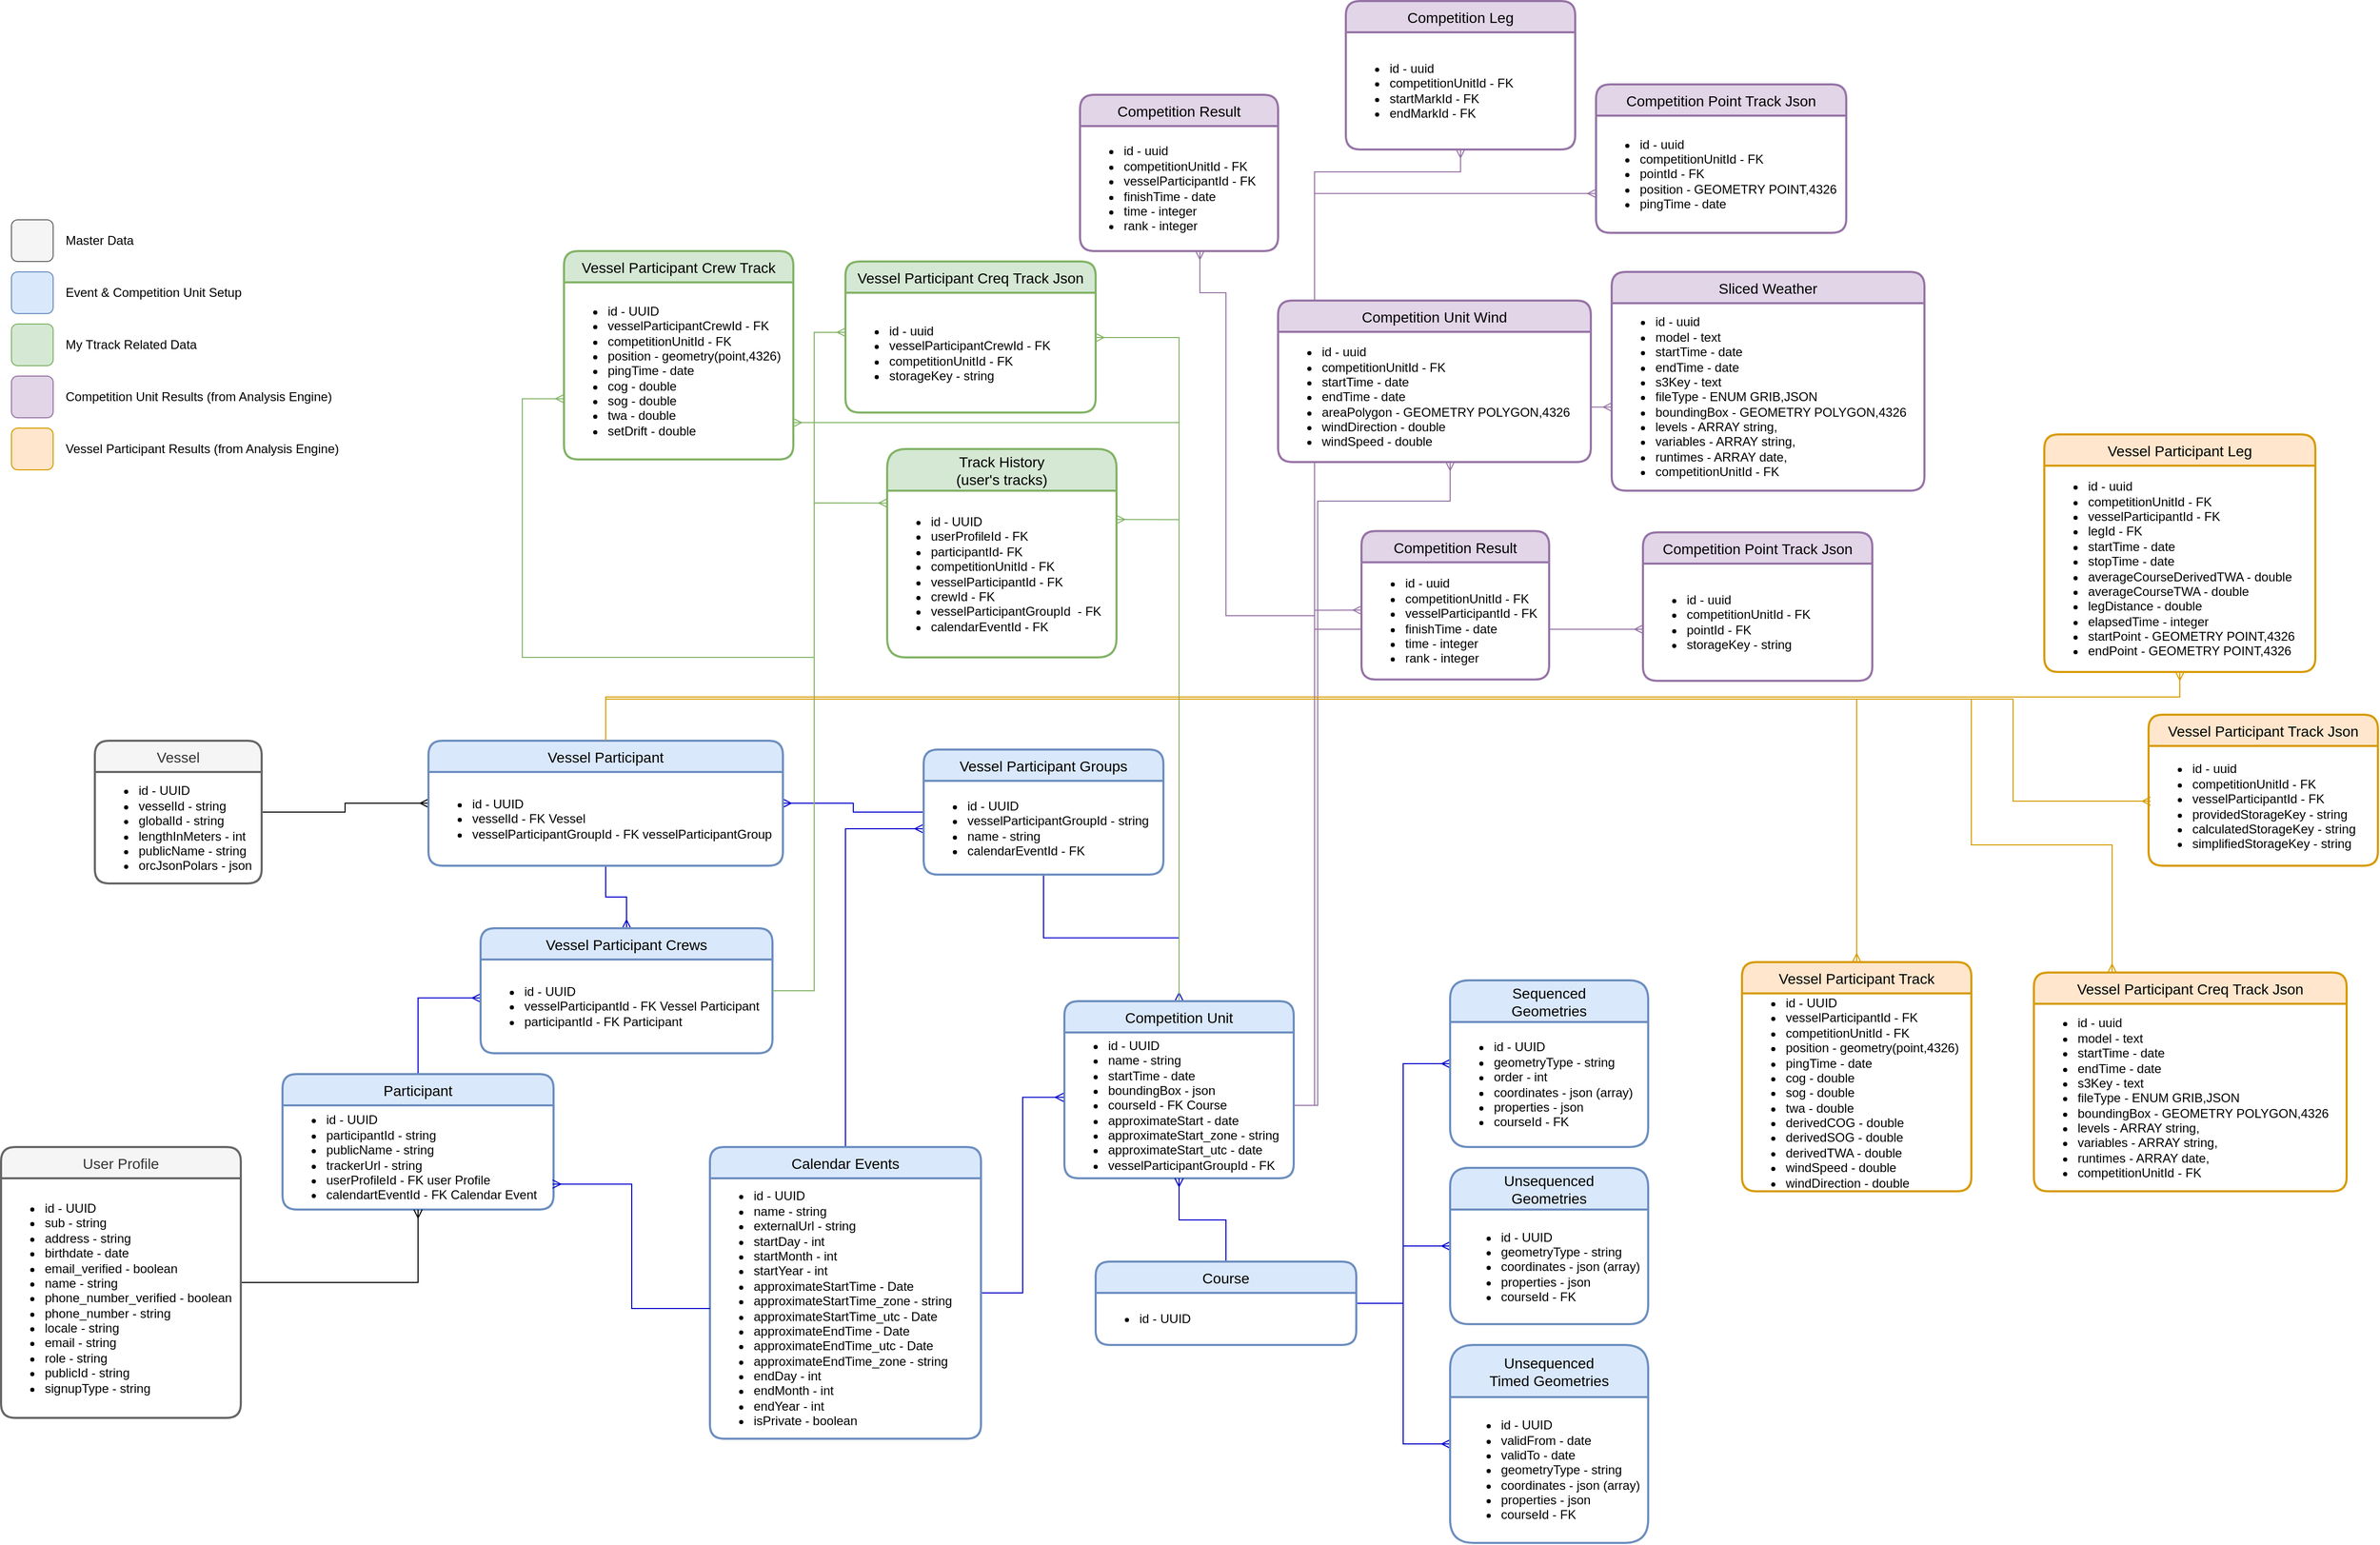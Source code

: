 <mxfile version="14.4.3" type="device"><diagram id="X6jp1fM0oVF_E7KZxGTL" name="Page-1"><mxGraphModel dx="4405" dy="3180" grid="1" gridSize="10" guides="1" tooltips="1" connect="1" arrows="1" fold="1" page="1" pageScale="1" pageWidth="850" pageHeight="1100" math="0" shadow="0"><root><mxCell id="0"/><mxCell id="1" parent="0"/><mxCell id="-A-l770EwprtYFbqlZ72-42" style="edgeStyle=orthogonalEdgeStyle;rounded=0;orthogonalLoop=1;jettySize=auto;html=1;entryX=0;entryY=0.5;entryDx=0;entryDy=0;endArrow=ERmany;endFill=0;" parent="1" source="-A-l770EwprtYFbqlZ72-37" target="-A-l770EwprtYFbqlZ72-39" edge="1"><mxGeometry relative="1" as="geometry"/></mxCell><mxCell id="-A-l770EwprtYFbqlZ72-37" value="Vessel" style="swimlane;childLayout=stackLayout;horizontal=1;startSize=30;horizontalStack=0;rounded=1;fontSize=14;fontStyle=0;strokeWidth=2;resizeParent=0;resizeLast=1;shadow=0;dashed=0;align=center;expand=1;treeFolding=0;fillColor=#f5f5f5;strokeColor=#666666;swimlaneFillColor=#ffffff;fontColor=#333333;" parent="1" vertex="1"><mxGeometry x="-240" y="100" width="160" height="137" as="geometry"><mxRectangle y="160" width="60" height="30" as="alternateBounds"/></mxGeometry></mxCell><mxCell id="Z510Jz6XSSojp-kA7p9y-12" value="&lt;ul&gt;&lt;li&gt;id - UUID&lt;/li&gt;&lt;li&gt;vesselId - string&lt;/li&gt;&lt;li&gt;globalId - string&lt;/li&gt;&lt;li&gt;lengthInMeters - int&lt;/li&gt;&lt;li&gt;publicName - string&lt;/li&gt;&lt;li&gt;orcJsonPolars - json&lt;/li&gt;&lt;/ul&gt;" style="text;html=1;align=left;verticalAlign=middle;resizable=0;points=[];autosize=1;" parent="-A-l770EwprtYFbqlZ72-37" vertex="1"><mxGeometry y="30" width="160" height="107" as="geometry"/></mxCell><mxCell id="-A-l770EwprtYFbqlZ72-44" style="edgeStyle=orthogonalEdgeStyle;rounded=0;orthogonalLoop=1;jettySize=auto;html=1;entryX=1;entryY=0.5;entryDx=0;entryDy=0;endArrow=ERmany;endFill=0;strokeColor=#0000CC;" parent="1" source="-A-l770EwprtYFbqlZ72-43" target="-A-l770EwprtYFbqlZ72-39" edge="1"><mxGeometry relative="1" as="geometry"/></mxCell><mxCell id="Z510Jz6XSSojp-kA7p9y-5" style="edgeStyle=orthogonalEdgeStyle;rounded=0;orthogonalLoop=1;jettySize=auto;html=1;entryX=0.5;entryY=1;entryDx=0;entryDy=0;startArrow=ERmany;startFill=0;endArrow=none;endFill=0;strokeColor=#0000CC;" parent="1" source="-A-l770EwprtYFbqlZ72-45" target="-A-l770EwprtYFbqlZ72-43" edge="1"><mxGeometry relative="1" as="geometry"/></mxCell><mxCell id="J4nzap712GHZW2IMpr6a-11" style="edgeStyle=orthogonalEdgeStyle;rounded=0;orthogonalLoop=1;jettySize=auto;html=1;entryX=1;entryY=0.173;entryDx=0;entryDy=0;entryPerimeter=0;endArrow=ERmany;endFill=0;strokeColor=#82b366;fillColor=#d5e8d4;" edge="1" parent="1" source="-A-l770EwprtYFbqlZ72-45" target="J4nzap712GHZW2IMpr6a-9"><mxGeometry relative="1" as="geometry"><Array as="points"><mxPoint x="800" y="-112"/></Array></mxGeometry></mxCell><mxCell id="J4nzap712GHZW2IMpr6a-46" style="edgeStyle=orthogonalEdgeStyle;rounded=0;orthogonalLoop=1;jettySize=auto;html=1;entryX=1;entryY=0.374;entryDx=0;entryDy=0;entryPerimeter=0;endArrow=ERmany;endFill=0;strokeColor=#82b366;fillColor=#d5e8d4;" edge="1" parent="1" source="-A-l770EwprtYFbqlZ72-45" target="J4nzap712GHZW2IMpr6a-24"><mxGeometry relative="1" as="geometry"/></mxCell><mxCell id="J4nzap712GHZW2IMpr6a-47" style="edgeStyle=orthogonalEdgeStyle;rounded=0;orthogonalLoop=1;jettySize=auto;html=1;entryX=1;entryY=0.792;entryDx=0;entryDy=0;entryPerimeter=0;endArrow=ERmany;endFill=0;strokeColor=#82b366;fillColor=#d5e8d4;" edge="1" parent="1" source="-A-l770EwprtYFbqlZ72-45" target="J4nzap712GHZW2IMpr6a-13"><mxGeometry relative="1" as="geometry"><Array as="points"><mxPoint x="800" y="-205"/></Array></mxGeometry></mxCell><mxCell id="J4nzap712GHZW2IMpr6a-48" style="edgeStyle=orthogonalEdgeStyle;rounded=0;orthogonalLoop=1;jettySize=auto;html=1;endArrow=ERmany;endFill=0;strokeColor=#9673a6;fillColor=#e1d5e7;" edge="1" parent="1" source="-A-l770EwprtYFbqlZ72-45" target="J4nzap712GHZW2IMpr6a-32"><mxGeometry relative="1" as="geometry"><mxPoint x="1060" y="-160" as="targetPoint"/><Array as="points"><mxPoint x="933" y="450"/><mxPoint x="933" y="-130"/><mxPoint x="1060" y="-130"/></Array></mxGeometry></mxCell><mxCell id="J4nzap712GHZW2IMpr6a-50" style="edgeStyle=orthogonalEdgeStyle;rounded=0;orthogonalLoop=1;jettySize=auto;html=1;endArrow=ERmany;endFill=0;strokeColor=#9673a6;fillColor=#e1d5e7;" edge="1" parent="1" source="-A-l770EwprtYFbqlZ72-45" target="J4nzap712GHZW2IMpr6a-30"><mxGeometry relative="1" as="geometry"><mxPoint x="849" y="-397" as="targetPoint"/><Array as="points"><mxPoint x="930" y="450"/><mxPoint x="930" y="-20"/><mxPoint x="845" y="-20"/><mxPoint x="845" y="-330"/><mxPoint x="820" y="-330"/></Array></mxGeometry></mxCell><mxCell id="J4nzap712GHZW2IMpr6a-52" style="edgeStyle=orthogonalEdgeStyle;rounded=0;orthogonalLoop=1;jettySize=auto;html=1;entryX=0;entryY=0.664;entryDx=0;entryDy=0;entryPerimeter=0;endArrow=ERmany;endFill=0;strokeColor=#9673a6;fillColor=#e1d5e7;" edge="1" parent="1" source="-A-l770EwprtYFbqlZ72-45" target="J4nzap712GHZW2IMpr6a-39"><mxGeometry relative="1" as="geometry"><Array as="points"><mxPoint x="930" y="450"/><mxPoint x="930" y="-425"/></Array></mxGeometry></mxCell><mxCell id="J4nzap712GHZW2IMpr6a-53" style="edgeStyle=orthogonalEdgeStyle;rounded=0;orthogonalLoop=1;jettySize=auto;html=1;entryX=0;entryY=0.554;entryDx=0;entryDy=0;entryPerimeter=0;endArrow=ERmany;endFill=0;strokeColor=#9673a6;fillColor=#e1d5e7;" edge="1" parent="1" source="-A-l770EwprtYFbqlZ72-45" target="J4nzap712GHZW2IMpr6a-26"><mxGeometry relative="1" as="geometry"><Array as="points"><mxPoint x="930" y="450"/><mxPoint x="930" y="-220"/></Array></mxGeometry></mxCell><mxCell id="-A-l770EwprtYFbqlZ72-45" value="Competition Unit" style="swimlane;childLayout=stackLayout;horizontal=1;startSize=30;horizontalStack=0;rounded=1;fontSize=14;fontStyle=0;strokeWidth=2;resizeParent=0;resizeLast=1;shadow=0;dashed=0;align=center;expand=1;treeFolding=0;fillColor=#dae8fc;strokeColor=#6c8ebf;swimlaneFillColor=#ffffff;" parent="1" vertex="1"><mxGeometry x="690" y="350" width="220" height="170" as="geometry"/></mxCell><mxCell id="Z510Jz6XSSojp-kA7p9y-16" value="&lt;ul&gt;&lt;li&gt;id - UUID&lt;/li&gt;&lt;li&gt;name - string&lt;/li&gt;&lt;li&gt;startTime - date&lt;/li&gt;&lt;li&gt;boundingBox - json&lt;/li&gt;&lt;li&gt;courseId - FK Course&lt;/li&gt;&lt;li&gt;approximateStart - date&lt;/li&gt;&lt;li&gt;approximateStart_zone - string&lt;/li&gt;&lt;li&gt;approximateStart_utc - date&lt;/li&gt;&lt;li&gt;vesselParticipantGroupId - FK&amp;nbsp;&lt;/li&gt;&lt;/ul&gt;" style="text;html=1;align=left;verticalAlign=middle;resizable=0;points=[];autosize=1;" parent="-A-l770EwprtYFbqlZ72-45" vertex="1"><mxGeometry y="30" width="220" height="140" as="geometry"/></mxCell><mxCell id="2r0lYlRi_FqWWOQdFwBf-3" style="edgeStyle=orthogonalEdgeStyle;rounded=0;orthogonalLoop=1;jettySize=auto;html=1;entryX=-0.003;entryY=0.445;entryDx=0;entryDy=0;entryPerimeter=0;endArrow=ERmany;endFill=0;strokeColor=#0000CC;" parent="1" source="-A-l770EwprtYFbqlZ72-47" target="Z510Jz6XSSojp-kA7p9y-16" edge="1"><mxGeometry relative="1" as="geometry"/></mxCell><mxCell id="J4nzap712GHZW2IMpr6a-1" style="edgeStyle=orthogonalEdgeStyle;rounded=0;orthogonalLoop=1;jettySize=auto;html=1;entryX=-0.002;entryY=0.511;entryDx=0;entryDy=0;entryPerimeter=0;endArrow=ERmany;endFill=0;strokeColor=#0000CC;" edge="1" parent="1" source="-A-l770EwprtYFbqlZ72-47" target="Z510Jz6XSSojp-kA7p9y-18"><mxGeometry relative="1" as="geometry"/></mxCell><mxCell id="-A-l770EwprtYFbqlZ72-47" value="Calendar Events" style="swimlane;childLayout=stackLayout;horizontal=1;startSize=30;horizontalStack=0;rounded=1;fontSize=14;fontStyle=0;strokeWidth=2;resizeParent=0;resizeLast=1;shadow=0;dashed=0;align=center;expand=1;treeFolding=0;fillColor=#dae8fc;strokeColor=#6c8ebf;swimlaneFillColor=#ffffff;" parent="1" vertex="1"><mxGeometry x="350" y="490" width="260" height="280" as="geometry"><mxRectangle x="200" y="360" width="130" height="30" as="alternateBounds"/></mxGeometry></mxCell><mxCell id="Z510Jz6XSSojp-kA7p9y-14" value="&lt;ul&gt;&lt;li&gt;id - UUID&lt;/li&gt;&lt;li&gt;name - string&lt;/li&gt;&lt;li&gt;externalUrl - string&lt;/li&gt;&lt;li&gt;startDay - int&lt;/li&gt;&lt;li&gt;startMonth - int&lt;/li&gt;&lt;li&gt;startYear - int&lt;/li&gt;&lt;li&gt;approximateStartTime - Date&lt;/li&gt;&lt;li&gt;approximateStartTime_zone - string&lt;/li&gt;&lt;li&gt;approximateStartTime_utc - Date&lt;/li&gt;&lt;li&gt;approximateEndTime - Date&lt;/li&gt;&lt;li&gt;approximateEndTime_utc - Date&lt;/li&gt;&lt;li&gt;approximateEndTime_zone - string&lt;/li&gt;&lt;li&gt;endDay - int&lt;/li&gt;&lt;li&gt;endMonth - int&lt;/li&gt;&lt;li&gt;endYear - int&lt;br&gt;&lt;/li&gt;&lt;li&gt;isPrivate - boolean&lt;/li&gt;&lt;/ul&gt;" style="text;html=1;align=left;verticalAlign=middle;resizable=0;points=[];autosize=1;" parent="-A-l770EwprtYFbqlZ72-47" vertex="1"><mxGeometry y="30" width="260" height="250" as="geometry"/></mxCell><mxCell id="-A-l770EwprtYFbqlZ72-60" style="edgeStyle=orthogonalEdgeStyle;rounded=0;orthogonalLoop=1;jettySize=auto;html=1;entryX=0.5;entryY=1;entryDx=0;entryDy=0;endArrow=ERmany;endFill=0;strokeColor=#0000CC;" parent="1" source="-A-l770EwprtYFbqlZ72-53" target="-A-l770EwprtYFbqlZ72-45" edge="1"><mxGeometry relative="1" as="geometry"/></mxCell><mxCell id="-A-l770EwprtYFbqlZ72-67" style="edgeStyle=orthogonalEdgeStyle;rounded=0;orthogonalLoop=1;jettySize=auto;html=1;entryX=0;entryY=0.5;entryDx=0;entryDy=0;endArrow=ERmany;endFill=0;strokeColor=#0000CC;" parent="1" source="-A-l770EwprtYFbqlZ72-53" target="-A-l770EwprtYFbqlZ72-61" edge="1"><mxGeometry relative="1" as="geometry"/></mxCell><mxCell id="Z510Jz6XSSojp-kA7p9y-8" style="edgeStyle=orthogonalEdgeStyle;rounded=0;orthogonalLoop=1;jettySize=auto;html=1;entryX=0;entryY=0.5;entryDx=0;entryDy=0;startArrow=none;startFill=0;endArrow=ERmany;endFill=0;strokeColor=#0000CC;" parent="1" source="-A-l770EwprtYFbqlZ72-53" target="Z510Jz6XSSojp-kA7p9y-6" edge="1"><mxGeometry relative="1" as="geometry"/></mxCell><mxCell id="Z510Jz6XSSojp-kA7p9y-9" style="edgeStyle=orthogonalEdgeStyle;rounded=0;orthogonalLoop=1;jettySize=auto;html=1;entryX=0;entryY=0.5;entryDx=0;entryDy=0;startArrow=none;startFill=0;endArrow=ERmany;endFill=0;strokeColor=#0000CC;" parent="1" source="-A-l770EwprtYFbqlZ72-53" target="Z510Jz6XSSojp-kA7p9y-7" edge="1"><mxGeometry relative="1" as="geometry"/></mxCell><mxCell id="-A-l770EwprtYFbqlZ72-53" value="Course" style="swimlane;childLayout=stackLayout;horizontal=1;startSize=30;horizontalStack=0;rounded=1;fontSize=14;fontStyle=0;strokeWidth=2;resizeParent=0;resizeLast=1;shadow=0;dashed=0;align=center;expand=1;treeFolding=0;fillColor=#dae8fc;strokeColor=#6c8ebf;swimlaneFillColor=#ffffff;" parent="1" vertex="1"><mxGeometry x="720" y="600" width="250" height="80" as="geometry"/></mxCell><mxCell id="Z510Jz6XSSojp-kA7p9y-20" value="&lt;ul&gt;&lt;li&gt;id - UUID&lt;/li&gt;&lt;/ul&gt;" style="text;html=1;align=left;verticalAlign=middle;resizable=0;points=[];autosize=1;" parent="-A-l770EwprtYFbqlZ72-53" vertex="1"><mxGeometry y="30" width="250" height="50" as="geometry"/></mxCell><mxCell id="-A-l770EwprtYFbqlZ72-61" value="Sequenced&#10;Geometries" style="swimlane;childLayout=stackLayout;horizontal=1;startSize=40;horizontalStack=0;rounded=1;fontSize=14;fontStyle=0;strokeWidth=2;resizeParent=0;resizeLast=1;shadow=0;dashed=0;align=center;expand=1;treeFolding=0;fillColor=#dae8fc;strokeColor=#6c8ebf;swimlaneFillColor=#ffffff;" parent="1" vertex="1"><mxGeometry x="1060" y="330" width="190" height="160" as="geometry"/></mxCell><mxCell id="Z510Jz6XSSojp-kA7p9y-21" value="&lt;ul&gt;&lt;li&gt;id - UUID&lt;/li&gt;&lt;li&gt;geometryType - string&lt;/li&gt;&lt;li&gt;order - int&lt;/li&gt;&lt;li&gt;coordinates - json (array)&lt;/li&gt;&lt;li&gt;properties - json&lt;/li&gt;&lt;li&gt;courseId - FK&lt;/li&gt;&lt;/ul&gt;" style="text;html=1;align=left;verticalAlign=middle;resizable=0;points=[];autosize=1;" parent="-A-l770EwprtYFbqlZ72-61" vertex="1"><mxGeometry y="40" width="190" height="120" as="geometry"/></mxCell><mxCell id="2r0lYlRi_FqWWOQdFwBf-4" style="edgeStyle=orthogonalEdgeStyle;rounded=0;orthogonalLoop=1;jettySize=auto;html=1;entryX=0;entryY=0.41;entryDx=0;entryDy=0;entryPerimeter=0;endArrow=ERmany;endFill=0;strokeColor=#0000CC;" parent="1" source="Z510Jz6XSSojp-kA7p9y-1" target="1noAY8KNmfAh7iz6YYpi-3" edge="1"><mxGeometry relative="1" as="geometry"/></mxCell><mxCell id="Z510Jz6XSSojp-kA7p9y-1" value="Participant" style="swimlane;childLayout=stackLayout;horizontal=1;startSize=30;horizontalStack=0;rounded=1;fontSize=14;fontStyle=0;strokeWidth=2;resizeParent=0;resizeLast=1;shadow=0;dashed=0;align=center;expand=1;treeFolding=0;fillColor=#dae8fc;strokeColor=#6c8ebf;swimlaneFillColor=#ffffff;" parent="1" vertex="1"><mxGeometry x="-60" y="420" width="260" height="130" as="geometry"><mxRectangle x="40" y="360" width="60" height="30" as="alternateBounds"/></mxGeometry></mxCell><mxCell id="Z510Jz6XSSojp-kA7p9y-19" value="&lt;ul&gt;&lt;li&gt;id - UUID&lt;/li&gt;&lt;li&gt;participantId - string&lt;/li&gt;&lt;li&gt;publicName - string&lt;/li&gt;&lt;li&gt;trackerUrl - string&lt;/li&gt;&lt;li&gt;userProfileId - FK user Profile&lt;/li&gt;&lt;li&gt;calendartEventId - FK Calendar Event&lt;/li&gt;&lt;/ul&gt;" style="text;html=1;align=left;verticalAlign=middle;resizable=0;points=[];autosize=1;" parent="Z510Jz6XSSojp-kA7p9y-1" vertex="1"><mxGeometry y="30" width="260" height="100" as="geometry"/></mxCell><mxCell id="Z510Jz6XSSojp-kA7p9y-4" style="edgeStyle=orthogonalEdgeStyle;rounded=0;orthogonalLoop=1;jettySize=auto;html=1;entryX=0.5;entryY=1;entryDx=0;entryDy=0;endArrow=ERmany;endFill=0;" parent="1" source="Z510Jz6XSSojp-kA7p9y-2" target="Z510Jz6XSSojp-kA7p9y-1" edge="1"><mxGeometry relative="1" as="geometry"/></mxCell><mxCell id="Z510Jz6XSSojp-kA7p9y-2" value="User Profile" style="swimlane;childLayout=stackLayout;horizontal=1;startSize=30;horizontalStack=0;rounded=1;fontSize=14;fontStyle=0;strokeWidth=2;resizeParent=0;resizeLast=1;shadow=0;dashed=0;align=center;expand=1;treeFolding=0;fillColor=#f5f5f5;strokeColor=#666666;swimlaneFillColor=#ffffff;fontColor=#333333;" parent="1" vertex="1"><mxGeometry x="-330" y="490" width="230" height="260" as="geometry"><mxRectangle y="160" width="60" height="30" as="alternateBounds"/></mxGeometry></mxCell><mxCell id="Z510Jz6XSSojp-kA7p9y-24" value="&lt;ul&gt;&lt;li&gt;id - UUID&lt;/li&gt;&lt;li&gt;sub - string&lt;/li&gt;&lt;li&gt;address - string&lt;/li&gt;&lt;li&gt;birthdate - date&lt;/li&gt;&lt;li&gt;email_verified - boolean&lt;/li&gt;&lt;li&gt;name - string&lt;/li&gt;&lt;li&gt;phone_number_verified - boolean&lt;/li&gt;&lt;li&gt;phone_number - string&lt;/li&gt;&lt;li&gt;locale - string&lt;/li&gt;&lt;li&gt;email - string&lt;/li&gt;&lt;li&gt;role - string&lt;/li&gt;&lt;li&gt;publicId - string&lt;/li&gt;&lt;li&gt;signupType - string&lt;/li&gt;&lt;/ul&gt;" style="text;html=1;align=left;verticalAlign=middle;resizable=0;points=[];autosize=1;" parent="Z510Jz6XSSojp-kA7p9y-2" vertex="1"><mxGeometry y="30" width="230" height="230" as="geometry"/></mxCell><mxCell id="Z510Jz6XSSojp-kA7p9y-6" value="Unsequenced&#10;Geometries" style="swimlane;childLayout=stackLayout;horizontal=1;startSize=40;horizontalStack=0;rounded=1;fontSize=14;fontStyle=0;strokeWidth=2;resizeParent=0;resizeLast=1;shadow=0;dashed=0;align=center;expand=1;treeFolding=0;fillColor=#dae8fc;strokeColor=#6c8ebf;swimlaneFillColor=#ffffff;" parent="1" vertex="1"><mxGeometry x="1060" y="510" width="190" height="150" as="geometry"/></mxCell><mxCell id="Z510Jz6XSSojp-kA7p9y-22" value="&lt;ul style=&quot;text-align: left&quot;&gt;&lt;li&gt;id - UUID&lt;/li&gt;&lt;li&gt;geometryType - string&lt;/li&gt;&lt;li&gt;coordinates - json (array)&lt;/li&gt;&lt;li&gt;properties - json&lt;/li&gt;&lt;li&gt;courseId - FK&lt;/li&gt;&lt;/ul&gt;" style="text;html=1;align=center;verticalAlign=middle;resizable=0;points=[];autosize=1;" parent="Z510Jz6XSSojp-kA7p9y-6" vertex="1"><mxGeometry y="40" width="190" height="110" as="geometry"/></mxCell><mxCell id="Z510Jz6XSSojp-kA7p9y-7" value="Unsequenced &#10;Timed Geometries" style="swimlane;childLayout=stackLayout;horizontal=1;startSize=50;horizontalStack=0;rounded=1;fontSize=14;fontStyle=0;strokeWidth=2;resizeParent=0;resizeLast=1;shadow=0;dashed=0;align=center;expand=1;treeFolding=0;fillColor=#dae8fc;strokeColor=#6c8ebf;swimlaneFillColor=#ffffff;" parent="1" vertex="1"><mxGeometry x="1060" y="680" width="190" height="190" as="geometry"/></mxCell><mxCell id="Z510Jz6XSSojp-kA7p9y-23" value="&lt;ul style=&quot;text-align: left&quot;&gt;&lt;li&gt;id - UUID&lt;/li&gt;&lt;li&gt;validFrom - date&lt;br&gt;&lt;/li&gt;&lt;li&gt;validTo - date&lt;br&gt;&lt;/li&gt;&lt;li&gt;geometryType - string&lt;/li&gt;&lt;li&gt;coordinates - json (array)&lt;/li&gt;&lt;li&gt;properties - json&lt;/li&gt;&lt;li&gt;courseId - FK&lt;/li&gt;&lt;/ul&gt;" style="text;html=1;align=center;verticalAlign=middle;resizable=0;points=[];autosize=1;" parent="Z510Jz6XSSojp-kA7p9y-7" vertex="1"><mxGeometry y="50" width="190" height="140" as="geometry"/></mxCell><mxCell id="1noAY8KNmfAh7iz6YYpi-5" style="edgeStyle=orthogonalEdgeStyle;rounded=0;orthogonalLoop=1;jettySize=auto;html=1;startArrow=ERmany;startFill=0;endArrow=none;endFill=0;strokeColor=#0000CC;" parent="1" source="1noAY8KNmfAh7iz6YYpi-2" target="Z510Jz6XSSojp-kA7p9y-13" edge="1"><mxGeometry relative="1" as="geometry"/></mxCell><mxCell id="J4nzap712GHZW2IMpr6a-10" style="edgeStyle=orthogonalEdgeStyle;rounded=0;orthogonalLoop=1;jettySize=auto;html=1;entryX=0;entryY=0.074;entryDx=0;entryDy=0;entryPerimeter=0;endArrow=ERmany;endFill=0;strokeColor=#82b366;fillColor=#d5e8d4;" edge="1" parent="1" source="1noAY8KNmfAh7iz6YYpi-2" target="J4nzap712GHZW2IMpr6a-9"><mxGeometry relative="1" as="geometry"><Array as="points"><mxPoint x="450" y="340"/><mxPoint x="450" y="-128"/></Array></mxGeometry></mxCell><mxCell id="J4nzap712GHZW2IMpr6a-43" style="edgeStyle=orthogonalEdgeStyle;rounded=0;orthogonalLoop=1;jettySize=auto;html=1;entryX=0;entryY=0.33;entryDx=0;entryDy=0;entryPerimeter=0;endArrow=ERmany;endFill=0;strokeColor=#82b366;fillColor=#d5e8d4;" edge="1" parent="1" source="1noAY8KNmfAh7iz6YYpi-2" target="J4nzap712GHZW2IMpr6a-24"><mxGeometry relative="1" as="geometry"><Array as="points"><mxPoint x="450" y="340"/><mxPoint x="450" y="-292"/></Array></mxGeometry></mxCell><mxCell id="1noAY8KNmfAh7iz6YYpi-2" value="Vessel Participant Crews" style="swimlane;childLayout=stackLayout;horizontal=1;startSize=30;horizontalStack=0;rounded=1;fontSize=14;fontStyle=0;strokeWidth=2;resizeParent=0;resizeLast=1;shadow=0;dashed=0;align=center;expand=1;treeFolding=0;fillColor=#dae8fc;strokeColor=#6c8ebf;" parent="1" vertex="1"><mxGeometry x="130" y="280" width="280" height="120" as="geometry"><mxRectangle x="240" y="160" width="130" height="30" as="alternateBounds"/></mxGeometry></mxCell><mxCell id="1noAY8KNmfAh7iz6YYpi-3" value="&lt;ul&gt;&lt;li&gt;id - UUID&lt;/li&gt;&lt;li&gt;vesselParticipantId - FK Vessel Participant&lt;/li&gt;&lt;li&gt;participantId - FK Participant&lt;/li&gt;&lt;/ul&gt;" style="text;html=1;align=left;verticalAlign=middle;resizable=0;points=[];autosize=1;" parent="1noAY8KNmfAh7iz6YYpi-2" vertex="1"><mxGeometry y="30" width="280" height="90" as="geometry"/></mxCell><mxCell id="2r0lYlRi_FqWWOQdFwBf-1" style="edgeStyle=orthogonalEdgeStyle;rounded=0;orthogonalLoop=1;jettySize=auto;html=1;entryX=0.996;entryY=0.756;entryDx=0;entryDy=0;entryPerimeter=0;endArrow=ERmany;endFill=0;strokeColor=#0000CC;" parent="1" source="Z510Jz6XSSojp-kA7p9y-14" target="Z510Jz6XSSojp-kA7p9y-19" edge="1"><mxGeometry relative="1" as="geometry"/></mxCell><mxCell id="J4nzap712GHZW2IMpr6a-8" value="Track History&#10;(user's tracks)" style="swimlane;childLayout=stackLayout;horizontal=1;startSize=40;horizontalStack=0;rounded=1;fontSize=14;fontStyle=0;strokeWidth=2;resizeParent=0;resizeLast=1;shadow=0;dashed=0;align=center;expand=1;treeFolding=0;fillColor=#d5e8d4;strokeColor=#82b366;swimlaneFillColor=#ffffff;" vertex="1" parent="1"><mxGeometry x="520" y="-180" width="220" height="200" as="geometry"/></mxCell><mxCell id="J4nzap712GHZW2IMpr6a-9" value="&lt;ul&gt;&lt;li&gt;id - UUID&lt;/li&gt;&lt;li&gt;userProfileId - FK&lt;/li&gt;&lt;li&gt;participantId- FK&lt;br&gt;&lt;/li&gt;&lt;li&gt;competitionUnitId - FK&lt;br&gt;&lt;/li&gt;&lt;li&gt;vesselParticipantId - FK&lt;br&gt;&lt;/li&gt;&lt;li&gt;crewId - FK&lt;br&gt;&lt;/li&gt;&lt;li&gt;vesselParticipantGroupId&amp;nbsp; - FK&lt;br&gt;&lt;/li&gt;&lt;li&gt;calendarEventId - FK&lt;/li&gt;&lt;/ul&gt;" style="text;html=1;align=left;verticalAlign=middle;resizable=0;points=[];autosize=1;" vertex="1" parent="J4nzap712GHZW2IMpr6a-8"><mxGeometry y="40" width="220" height="160" as="geometry"/></mxCell><mxCell id="J4nzap712GHZW2IMpr6a-12" value="Vessel Participant Crew Track" style="swimlane;childLayout=stackLayout;horizontal=1;startSize=30;horizontalStack=0;rounded=1;fontSize=14;fontStyle=0;strokeWidth=2;resizeParent=0;resizeLast=1;shadow=0;dashed=0;align=center;expand=1;treeFolding=0;fillColor=#d5e8d4;strokeColor=#82b366;swimlaneFillColor=#ffffff;" vertex="1" parent="1"><mxGeometry x="210" y="-370" width="220" height="200" as="geometry"/></mxCell><mxCell id="J4nzap712GHZW2IMpr6a-13" value="&lt;ul&gt;&lt;li&gt;id - UUID&lt;/li&gt;&lt;li&gt;vesselParticipantCrewId - FK&lt;/li&gt;&lt;li&gt;competitionUnitId - FK&lt;br&gt;&lt;/li&gt;&lt;li&gt;position - geometry(point,4326)&lt;br&gt;&lt;/li&gt;&lt;li&gt;pingTime - date&lt;br&gt;&lt;/li&gt;&lt;li&gt;cog - double&lt;br&gt;&lt;/li&gt;&lt;li&gt;sog - double&lt;br&gt;&lt;/li&gt;&lt;li&gt;twa - double&lt;br&gt;&lt;/li&gt;&lt;li&gt;setDrift - double&lt;/li&gt;&lt;/ul&gt;" style="text;html=1;align=left;verticalAlign=middle;resizable=0;points=[];autosize=1;" vertex="1" parent="J4nzap712GHZW2IMpr6a-12"><mxGeometry y="30" width="220" height="170" as="geometry"/></mxCell><mxCell id="J4nzap712GHZW2IMpr6a-16" value="Vessel Participant Track" style="swimlane;childLayout=stackLayout;horizontal=1;startSize=30;horizontalStack=0;rounded=1;fontSize=14;fontStyle=0;strokeWidth=2;resizeParent=0;resizeLast=1;shadow=0;dashed=0;align=center;expand=1;treeFolding=0;fillColor=#ffe6cc;strokeColor=#d79b00;swimlaneFillColor=#ffffff;" vertex="1" parent="1"><mxGeometry x="1340" y="312.5" width="220" height="220" as="geometry"/></mxCell><mxCell id="J4nzap712GHZW2IMpr6a-17" value="&lt;ul&gt;&lt;li&gt;id - UUID&lt;/li&gt;&lt;li&gt;vesselParticipantId - FK&lt;/li&gt;&lt;li&gt;competitionUnitId - FK&lt;br&gt;&lt;/li&gt;&lt;li&gt;position - geometry(point,4326)&lt;br&gt;&lt;/li&gt;&lt;li&gt;pingTime - date&lt;br&gt;&lt;/li&gt;&lt;li&gt;cog - double&lt;br&gt;&lt;/li&gt;&lt;li&gt;sog - double&lt;br&gt;&lt;/li&gt;&lt;li&gt;twa - double&lt;br&gt;&lt;/li&gt;&lt;li&gt;derivedCOG - double&lt;/li&gt;&lt;li&gt;derivedSOG - double&lt;/li&gt;&lt;li&gt;derivedTWA - double&lt;/li&gt;&lt;li&gt;windSpeed - double&lt;/li&gt;&lt;li&gt;windDirection - double&lt;/li&gt;&lt;/ul&gt;" style="text;html=1;align=left;verticalAlign=middle;resizable=0;points=[];autosize=1;" vertex="1" parent="J4nzap712GHZW2IMpr6a-16"><mxGeometry y="30" width="220" height="190" as="geometry"/></mxCell><mxCell id="J4nzap712GHZW2IMpr6a-19" value="Vessel Participant Leg" style="swimlane;childLayout=stackLayout;horizontal=1;startSize=30;horizontalStack=0;rounded=1;fontSize=14;fontStyle=0;strokeWidth=2;resizeParent=0;resizeLast=1;shadow=0;dashed=0;align=center;expand=1;treeFolding=0;fillColor=#ffe6cc;strokeColor=#d79b00;swimlaneFillColor=#ffffff;" vertex="1" parent="1"><mxGeometry x="1630" y="-194" width="260" height="228" as="geometry"/></mxCell><mxCell id="J4nzap712GHZW2IMpr6a-20" value="&lt;ul&gt;&lt;li&gt;id - uuid&amp;nbsp;&amp;nbsp;&lt;/li&gt;&lt;li&gt;competitionUnitId - FK&amp;nbsp;&amp;nbsp;&lt;/li&gt;&lt;li&gt;vesselParticipantId - FK&lt;/li&gt;&lt;li&gt;legId - FK&amp;nbsp;&amp;nbsp;&lt;/li&gt;&lt;li&gt;startTime - date&amp;nbsp;&amp;nbsp;&lt;/li&gt;&lt;li&gt;stopTime - date&amp;nbsp;&amp;nbsp;&lt;/li&gt;&lt;li&gt;averageCourseDerivedTWA - double&amp;nbsp;&amp;nbsp;&lt;/li&gt;&lt;li&gt;averageCourseTWA - double&amp;nbsp;&amp;nbsp;&lt;/li&gt;&lt;li&gt;legDistance - double&amp;nbsp;&amp;nbsp;&lt;/li&gt;&lt;li&gt;elapsedTime - integer&amp;nbsp;&amp;nbsp;&lt;/li&gt;&lt;li&gt;startPoint - GEOMETRY POINT,4326&amp;nbsp;&amp;nbsp;&lt;/li&gt;&lt;li&gt;endPoint - GEOMETRY POINT,4326&lt;/li&gt;&lt;/ul&gt;" style="text;html=1;align=left;verticalAlign=middle;resizable=0;points=[];autosize=1;" vertex="1" parent="J4nzap712GHZW2IMpr6a-19"><mxGeometry y="30" width="260" height="198" as="geometry"/></mxCell><mxCell id="J4nzap712GHZW2IMpr6a-21" value="Vessel Participant Track Json" style="swimlane;childLayout=stackLayout;horizontal=1;startSize=30;horizontalStack=0;rounded=1;fontSize=14;fontStyle=0;strokeWidth=2;resizeParent=0;resizeLast=1;shadow=0;dashed=0;align=center;expand=1;treeFolding=0;fillColor=#ffe6cc;strokeColor=#d79b00;swimlaneFillColor=#ffffff;" vertex="1" parent="1"><mxGeometry x="1730" y="75" width="220" height="145" as="geometry"/></mxCell><mxCell id="J4nzap712GHZW2IMpr6a-22" value="&lt;ul&gt;&lt;li&gt;id - uuid&amp;nbsp;&amp;nbsp;&lt;/li&gt;&lt;li&gt;competitionUnitId - FK&amp;nbsp;&amp;nbsp;&lt;/li&gt;&lt;li&gt;vesselParticipantId - FK&amp;nbsp;&lt;/li&gt;&lt;li&gt;providedStorageKey - string&amp;nbsp;&amp;nbsp;&lt;/li&gt;&lt;li&gt;calculatedStorageKey - string&amp;nbsp;&amp;nbsp;&lt;/li&gt;&lt;li&gt;simplifiedStorageKey - string&lt;br&gt;&lt;/li&gt;&lt;/ul&gt;" style="text;html=1;align=left;verticalAlign=middle;resizable=0;points=[];autosize=1;" vertex="1" parent="J4nzap712GHZW2IMpr6a-21"><mxGeometry y="30" width="220" height="115" as="geometry"/></mxCell><mxCell id="J4nzap712GHZW2IMpr6a-23" value="Vessel Participant Creq Track Json" style="swimlane;childLayout=stackLayout;horizontal=1;startSize=30;horizontalStack=0;rounded=1;fontSize=14;fontStyle=0;strokeWidth=2;resizeParent=0;resizeLast=1;shadow=0;dashed=0;align=center;expand=1;treeFolding=0;fillColor=#d5e8d4;strokeColor=#82b366;swimlaneFillColor=#ffffff;" vertex="1" parent="1"><mxGeometry x="480" y="-360" width="240" height="145" as="geometry"/></mxCell><mxCell id="J4nzap712GHZW2IMpr6a-24" value="&lt;ul&gt;&lt;li&gt;id - uuid&amp;nbsp;&amp;nbsp;&lt;/li&gt;&lt;li&gt;vesselParticipantCrewId - FK&amp;nbsp;&amp;nbsp;&lt;/li&gt;&lt;li&gt;competitionUnitId - FK&amp;nbsp;&amp;nbsp;&lt;/li&gt;&lt;li&gt;storageKey - string&lt;br&gt;&lt;/li&gt;&lt;/ul&gt;" style="text;html=1;align=left;verticalAlign=middle;resizable=0;points=[];autosize=1;" vertex="1" parent="J4nzap712GHZW2IMpr6a-23"><mxGeometry y="30" width="240" height="115" as="geometry"/></mxCell><mxCell id="J4nzap712GHZW2IMpr6a-25" value="Sliced Weather" style="swimlane;childLayout=stackLayout;horizontal=1;startSize=30;horizontalStack=0;rounded=1;fontSize=14;fontStyle=0;strokeWidth=2;resizeParent=0;resizeLast=1;shadow=0;dashed=0;align=center;expand=1;treeFolding=0;fillColor=#e1d5e7;strokeColor=#9673a6;swimlaneFillColor=#ffffff;" vertex="1" parent="1"><mxGeometry x="1215" y="-350" width="300" height="210" as="geometry"/></mxCell><mxCell id="J4nzap712GHZW2IMpr6a-26" value="&lt;ul&gt;&lt;li&gt;id - uuid&amp;nbsp;&amp;nbsp;&lt;/li&gt;&lt;li&gt;model - text&amp;nbsp;&amp;nbsp;&lt;/li&gt;&lt;li&gt;startTime - date&amp;nbsp;&amp;nbsp;&lt;/li&gt;&lt;li&gt;endTime - date&amp;nbsp;&amp;nbsp;&lt;/li&gt;&lt;li&gt;s3Key - text&amp;nbsp;&amp;nbsp;&lt;/li&gt;&lt;li&gt;fileType - ENUM GRIB,JSON&amp;nbsp;&amp;nbsp;&lt;/li&gt;&lt;li&gt;boundingBox - GEOMETRY POLYGON,4326&amp;nbsp;&amp;nbsp;&lt;/li&gt;&lt;li&gt;levels - ARRAY string,&amp;nbsp;&amp;nbsp;&lt;/li&gt;&lt;li&gt;variables - ARRAY string,&amp;nbsp;&amp;nbsp;&lt;/li&gt;&lt;li&gt;runtimes - ARRAY date,&amp;nbsp;&amp;nbsp;&lt;/li&gt;&lt;li&gt;competitionUnitId - FK&lt;br&gt;&lt;/li&gt;&lt;/ul&gt;" style="text;html=1;align=left;verticalAlign=middle;resizable=0;points=[];autosize=1;" vertex="1" parent="J4nzap712GHZW2IMpr6a-25"><mxGeometry y="30" width="300" height="180" as="geometry"/></mxCell><mxCell id="J4nzap712GHZW2IMpr6a-27" value="Vessel Participant Creq Track Json" style="swimlane;childLayout=stackLayout;horizontal=1;startSize=30;horizontalStack=0;rounded=1;fontSize=14;fontStyle=0;strokeWidth=2;resizeParent=0;resizeLast=1;shadow=0;dashed=0;align=center;expand=1;treeFolding=0;fillColor=#ffe6cc;strokeColor=#d79b00;swimlaneFillColor=#ffffff;" vertex="1" parent="1"><mxGeometry x="1620" y="322.5" width="300" height="210" as="geometry"/></mxCell><mxCell id="J4nzap712GHZW2IMpr6a-28" value="&lt;ul&gt;&lt;li&gt;id - uuid&amp;nbsp;&amp;nbsp;&lt;/li&gt;&lt;li&gt;model - text&amp;nbsp;&amp;nbsp;&lt;/li&gt;&lt;li&gt;startTime - date&amp;nbsp;&amp;nbsp;&lt;/li&gt;&lt;li&gt;endTime - date&amp;nbsp;&amp;nbsp;&lt;/li&gt;&lt;li&gt;s3Key - text&amp;nbsp;&amp;nbsp;&lt;/li&gt;&lt;li&gt;fileType - ENUM GRIB,JSON&amp;nbsp;&amp;nbsp;&lt;/li&gt;&lt;li&gt;boundingBox - GEOMETRY POLYGON,4326&amp;nbsp;&amp;nbsp;&lt;/li&gt;&lt;li&gt;levels - ARRAY string,&amp;nbsp;&amp;nbsp;&lt;/li&gt;&lt;li&gt;variables - ARRAY string,&amp;nbsp;&amp;nbsp;&lt;/li&gt;&lt;li&gt;runtimes - ARRAY date,&amp;nbsp;&amp;nbsp;&lt;/li&gt;&lt;li&gt;competitionUnitId - FK&lt;br&gt;&lt;/li&gt;&lt;/ul&gt;" style="text;html=1;align=left;verticalAlign=middle;resizable=0;points=[];autosize=1;" vertex="1" parent="J4nzap712GHZW2IMpr6a-27"><mxGeometry y="30" width="300" height="180" as="geometry"/></mxCell><mxCell id="J4nzap712GHZW2IMpr6a-35" value="Competition Point Track Json" style="swimlane;childLayout=stackLayout;horizontal=1;startSize=30;horizontalStack=0;rounded=1;fontSize=14;fontStyle=0;strokeWidth=2;resizeParent=0;resizeLast=1;shadow=0;dashed=0;align=center;expand=1;treeFolding=0;fillColor=#e1d5e7;strokeColor=#9673a6;swimlaneFillColor=#ffffff;" vertex="1" parent="1"><mxGeometry x="1245" y="-100" width="220" height="142.5" as="geometry"/></mxCell><mxCell id="J4nzap712GHZW2IMpr6a-36" value="&lt;ul&gt;&lt;li&gt;id - uuid&amp;nbsp;&amp;nbsp;&lt;/li&gt;&lt;li&gt;competitionUnitId - FK&amp;nbsp;&amp;nbsp;&lt;/li&gt;&lt;li&gt;pointId - FK&amp;nbsp;&amp;nbsp;&lt;/li&gt;&lt;li&gt;storageKey - string&lt;br&gt;&lt;/li&gt;&lt;/ul&gt;" style="text;html=1;align=left;verticalAlign=middle;resizable=0;points=[];autosize=1;" vertex="1" parent="J4nzap712GHZW2IMpr6a-35"><mxGeometry y="30" width="220" height="112.5" as="geometry"/></mxCell><mxCell id="J4nzap712GHZW2IMpr6a-38" value="Competition Point Track Json" style="swimlane;childLayout=stackLayout;horizontal=1;startSize=30;horizontalStack=0;rounded=1;fontSize=14;fontStyle=0;strokeWidth=2;resizeParent=0;resizeLast=1;shadow=0;dashed=0;align=center;expand=1;treeFolding=0;fillColor=#e1d5e7;strokeColor=#9673a6;swimlaneFillColor=#ffffff;" vertex="1" parent="1"><mxGeometry x="1200" y="-530" width="240" height="142.5" as="geometry"/></mxCell><mxCell id="J4nzap712GHZW2IMpr6a-39" value="&lt;ul&gt;&lt;li&gt;id - uuid&amp;nbsp;&amp;nbsp;&lt;/li&gt;&lt;li&gt;competitionUnitId - FK&amp;nbsp;&amp;nbsp;&lt;/li&gt;&lt;li&gt;pointId - FK&amp;nbsp;&amp;nbsp;&lt;/li&gt;&lt;li&gt;position - GEOMETRY POINT,4326&amp;nbsp;&amp;nbsp;&lt;/li&gt;&lt;li&gt;pingTime - date&lt;br&gt;&lt;/li&gt;&lt;/ul&gt;" style="text;html=1;align=left;verticalAlign=middle;resizable=0;points=[];autosize=1;" vertex="1" parent="J4nzap712GHZW2IMpr6a-38"><mxGeometry y="30" width="240" height="112.5" as="geometry"/></mxCell><mxCell id="J4nzap712GHZW2IMpr6a-40" value="Competition Leg" style="swimlane;childLayout=stackLayout;horizontal=1;startSize=30;horizontalStack=0;rounded=1;fontSize=14;fontStyle=0;strokeWidth=2;resizeParent=0;resizeLast=1;shadow=0;dashed=0;align=center;expand=1;treeFolding=0;fillColor=#e1d5e7;strokeColor=#9673a6;swimlaneFillColor=#ffffff;" vertex="1" parent="1"><mxGeometry x="960" y="-610" width="220" height="142.5" as="geometry"/></mxCell><mxCell id="J4nzap712GHZW2IMpr6a-41" value="&lt;ul&gt;&lt;li&gt;id - uuid&amp;nbsp;&amp;nbsp;&lt;/li&gt;&lt;li&gt;competitionUnitId - FK&amp;nbsp;&amp;nbsp;&lt;/li&gt;&lt;li&gt;startMarkId - FK&amp;nbsp;&amp;nbsp;&lt;/li&gt;&lt;li&gt;endMarkId - FK&lt;br&gt;&lt;/li&gt;&lt;/ul&gt;" style="text;html=1;align=left;verticalAlign=middle;resizable=0;points=[];autosize=1;" vertex="1" parent="J4nzap712GHZW2IMpr6a-40"><mxGeometry y="30" width="220" height="112.5" as="geometry"/></mxCell><mxCell id="J4nzap712GHZW2IMpr6a-44" style="edgeStyle=orthogonalEdgeStyle;rounded=0;orthogonalLoop=1;jettySize=auto;html=1;entryX=0;entryY=0.657;entryDx=0;entryDy=0;entryPerimeter=0;endArrow=ERmany;endFill=0;strokeColor=#82b366;fillColor=#d5e8d4;" edge="1" parent="1" source="1noAY8KNmfAh7iz6YYpi-3" target="J4nzap712GHZW2IMpr6a-13"><mxGeometry relative="1" as="geometry"><Array as="points"><mxPoint x="450" y="340"/><mxPoint x="450" y="20"/><mxPoint x="170" y="20"/><mxPoint x="170" y="-228"/></Array></mxGeometry></mxCell><mxCell id="J4nzap712GHZW2IMpr6a-57" style="edgeStyle=orthogonalEdgeStyle;rounded=0;orthogonalLoop=1;jettySize=auto;html=1;endArrow=ERmany;endFill=0;fillColor=#ffe6cc;strokeColor=#d79b00;" edge="1" parent="1" source="-A-l770EwprtYFbqlZ72-39" target="J4nzap712GHZW2IMpr6a-20"><mxGeometry relative="1" as="geometry"><mxPoint x="1750" y="58" as="targetPoint"/><Array as="points"><mxPoint x="250" y="58"/><mxPoint x="1760" y="58"/></Array></mxGeometry></mxCell><mxCell id="J4nzap712GHZW2IMpr6a-58" style="edgeStyle=orthogonalEdgeStyle;rounded=0;orthogonalLoop=1;jettySize=auto;html=1;entryX=0.5;entryY=0;entryDx=0;entryDy=0;endArrow=ERmany;endFill=0;fillColor=#ffe6cc;strokeColor=#d79b00;" edge="1" parent="1" source="-A-l770EwprtYFbqlZ72-39" target="J4nzap712GHZW2IMpr6a-16"><mxGeometry relative="1" as="geometry"><Array as="points"><mxPoint x="250" y="60"/><mxPoint x="1450" y="60"/></Array></mxGeometry></mxCell><mxCell id="J4nzap712GHZW2IMpr6a-59" style="edgeStyle=orthogonalEdgeStyle;rounded=0;orthogonalLoop=1;jettySize=auto;html=1;entryX=0.25;entryY=0;entryDx=0;entryDy=0;endArrow=ERmany;endFill=0;fillColor=#ffe6cc;strokeColor=#d79b00;" edge="1" parent="1" source="-A-l770EwprtYFbqlZ72-39" target="J4nzap712GHZW2IMpr6a-27"><mxGeometry relative="1" as="geometry"><Array as="points"><mxPoint x="250" y="60"/><mxPoint x="1560" y="60"/><mxPoint x="1560" y="200"/><mxPoint x="1695" y="200"/></Array></mxGeometry></mxCell><mxCell id="-A-l770EwprtYFbqlZ72-39" value="Vessel Participant" style="swimlane;childLayout=stackLayout;horizontal=1;startSize=30;horizontalStack=0;rounded=1;fontSize=14;fontStyle=0;strokeWidth=2;resizeParent=0;resizeLast=1;shadow=0;dashed=0;align=center;expand=1;treeFolding=0;fillColor=#dae8fc;strokeColor=#6c8ebf;swimlaneFillColor=#ffffff;" parent="1" vertex="1"><mxGeometry x="80" y="100" width="340" height="120" as="geometry"><mxRectangle x="240" y="160" width="130" height="30" as="alternateBounds"/></mxGeometry></mxCell><mxCell id="Z510Jz6XSSojp-kA7p9y-13" value="&lt;ul&gt;&lt;li&gt;id - UUID&lt;/li&gt;&lt;li&gt;vesselId - FK Vessel&lt;/li&gt;&lt;li&gt;vesselParticipantGroupId - FK vesselParticipantGroup&lt;/li&gt;&lt;/ul&gt;" style="text;html=1;align=left;verticalAlign=middle;resizable=0;points=[];autosize=1;" parent="-A-l770EwprtYFbqlZ72-39" vertex="1"><mxGeometry y="30" width="340" height="90" as="geometry"/></mxCell><mxCell id="J4nzap712GHZW2IMpr6a-49" style="edgeStyle=orthogonalEdgeStyle;rounded=0;orthogonalLoop=1;jettySize=auto;html=1;entryX=0;entryY=0.408;entryDx=0;entryDy=0;entryPerimeter=0;endArrow=ERmany;endFill=0;strokeColor=#9673a6;fillColor=#e1d5e7;" edge="1" parent="1" source="Z510Jz6XSSojp-kA7p9y-16" target="J4nzap712GHZW2IMpr6a-34"><mxGeometry relative="1" as="geometry"><Array as="points"><mxPoint x="930" y="450"/><mxPoint x="930" y="-25"/></Array></mxGeometry></mxCell><mxCell id="J4nzap712GHZW2IMpr6a-51" style="edgeStyle=orthogonalEdgeStyle;rounded=0;orthogonalLoop=1;jettySize=auto;html=1;endArrow=ERmany;endFill=0;strokeColor=#9673a6;fillColor=#e1d5e7;" edge="1" parent="1" source="Z510Jz6XSSojp-kA7p9y-16" target="J4nzap712GHZW2IMpr6a-41"><mxGeometry relative="1" as="geometry"><Array as="points"><mxPoint x="930" y="450"/><mxPoint x="930" y="-446"/></Array></mxGeometry></mxCell><mxCell id="J4nzap712GHZW2IMpr6a-54" style="edgeStyle=orthogonalEdgeStyle;rounded=0;orthogonalLoop=1;jettySize=auto;html=1;entryX=0;entryY=0.56;entryDx=0;entryDy=0;entryPerimeter=0;endArrow=ERmany;endFill=0;strokeColor=#9673a6;fillColor=#e1d5e7;" edge="1" parent="1" source="Z510Jz6XSSojp-kA7p9y-16" target="J4nzap712GHZW2IMpr6a-36"><mxGeometry relative="1" as="geometry"><Array as="points"><mxPoint x="930" y="450"/><mxPoint x="930" y="-7"/></Array></mxGeometry></mxCell><mxCell id="J4nzap712GHZW2IMpr6a-33" value="Competition Result" style="swimlane;childLayout=stackLayout;horizontal=1;startSize=30;horizontalStack=0;rounded=1;fontSize=14;fontStyle=0;strokeWidth=2;resizeParent=0;resizeLast=1;shadow=0;dashed=0;align=center;expand=1;treeFolding=0;fillColor=#e1d5e7;strokeColor=#9673a6;swimlaneFillColor=#ffffff;" vertex="1" parent="1"><mxGeometry x="975" y="-101.25" width="180" height="142.5" as="geometry"/></mxCell><mxCell id="J4nzap712GHZW2IMpr6a-34" value="&lt;ul&gt;&lt;li&gt;id - uuid&amp;nbsp;&amp;nbsp;&lt;/li&gt;&lt;li&gt;competitionUnitId - FK&amp;nbsp;&amp;nbsp;&lt;/li&gt;&lt;li&gt;vesselParticipantId - FK&amp;nbsp;&amp;nbsp;&lt;/li&gt;&lt;li&gt;finishTime - date&amp;nbsp;&amp;nbsp;&lt;/li&gt;&lt;li&gt;time - integer&amp;nbsp;&amp;nbsp;&lt;/li&gt;&lt;li&gt;rank - integer&lt;br&gt;&lt;/li&gt;&lt;/ul&gt;" style="text;html=1;align=left;verticalAlign=middle;resizable=0;points=[];autosize=1;" vertex="1" parent="J4nzap712GHZW2IMpr6a-33"><mxGeometry y="30" width="180" height="112.5" as="geometry"/></mxCell><mxCell id="J4nzap712GHZW2IMpr6a-29" value="Competition Result" style="swimlane;childLayout=stackLayout;horizontal=1;startSize=30;horizontalStack=0;rounded=1;fontSize=14;fontStyle=0;strokeWidth=2;resizeParent=0;resizeLast=1;shadow=0;dashed=0;align=center;expand=1;treeFolding=0;fillColor=#e1d5e7;strokeColor=#9673a6;swimlaneFillColor=#ffffff;" vertex="1" parent="1"><mxGeometry x="705" y="-520" width="190" height="150" as="geometry"/></mxCell><mxCell id="J4nzap712GHZW2IMpr6a-30" value="&lt;ul&gt;&lt;li&gt;id - uuid&amp;nbsp;&amp;nbsp;&lt;/li&gt;&lt;li&gt;competitionUnitId - FK&amp;nbsp;&amp;nbsp;&lt;/li&gt;&lt;li&gt;vesselParticipantId - FK&amp;nbsp;&amp;nbsp;&lt;/li&gt;&lt;li&gt;finishTime - date&amp;nbsp;&amp;nbsp;&lt;/li&gt;&lt;li&gt;time - integer&amp;nbsp;&amp;nbsp;&lt;/li&gt;&lt;li&gt;rank - integer&lt;br&gt;&lt;/li&gt;&lt;/ul&gt;" style="text;html=1;align=left;verticalAlign=middle;resizable=0;points=[];autosize=1;" vertex="1" parent="J4nzap712GHZW2IMpr6a-29"><mxGeometry y="30" width="190" height="120" as="geometry"/></mxCell><mxCell id="J4nzap712GHZW2IMpr6a-31" value="Competition Unit Wind" style="swimlane;childLayout=stackLayout;horizontal=1;startSize=30;horizontalStack=0;rounded=1;fontSize=14;fontStyle=0;strokeWidth=2;resizeParent=0;resizeLast=1;shadow=0;dashed=0;align=center;expand=1;treeFolding=0;fillColor=#e1d5e7;strokeColor=#9673a6;swimlaneFillColor=#ffffff;" vertex="1" parent="1"><mxGeometry x="895" y="-322.5" width="300" height="155" as="geometry"/></mxCell><mxCell id="J4nzap712GHZW2IMpr6a-32" value="&lt;ul&gt;&lt;li&gt;id - uuid&amp;nbsp;&amp;nbsp;&lt;/li&gt;&lt;li&gt;competitionUnitId - FK&amp;nbsp;&amp;nbsp;&lt;/li&gt;&lt;li&gt;startTime - date&amp;nbsp;&amp;nbsp;&lt;/li&gt;&lt;li&gt;endTime - date&amp;nbsp;&amp;nbsp;&lt;/li&gt;&lt;li&gt;areaPolygon - GEOMETRY POLYGON,4326&amp;nbsp;&amp;nbsp;&lt;/li&gt;&lt;li&gt;windDirection - double&amp;nbsp;&amp;nbsp;&lt;/li&gt;&lt;li&gt;windSpeed - double&amp;nbsp;&lt;br&gt;&lt;/li&gt;&lt;/ul&gt;" style="text;html=1;align=left;verticalAlign=middle;resizable=0;points=[];autosize=1;" vertex="1" parent="J4nzap712GHZW2IMpr6a-31"><mxGeometry y="30" width="300" height="125" as="geometry"/></mxCell><mxCell id="J4nzap712GHZW2IMpr6a-56" style="edgeStyle=orthogonalEdgeStyle;rounded=0;orthogonalLoop=1;jettySize=auto;html=1;entryX=0.009;entryY=0.461;entryDx=0;entryDy=0;entryPerimeter=0;endArrow=ERmany;endFill=0;fillColor=#ffe6cc;exitX=0.5;exitY=0;exitDx=0;exitDy=0;strokeColor=#d79b00;" edge="1" parent="1" source="-A-l770EwprtYFbqlZ72-39" target="J4nzap712GHZW2IMpr6a-22"><mxGeometry relative="1" as="geometry"><mxPoint x="260" y="80" as="sourcePoint"/><Array as="points"><mxPoint x="250" y="60"/><mxPoint x="1600" y="60"/><mxPoint x="1600" y="158"/></Array></mxGeometry></mxCell><mxCell id="-A-l770EwprtYFbqlZ72-43" value="Vessel Participant Groups" style="swimlane;childLayout=stackLayout;horizontal=1;startSize=30;horizontalStack=0;rounded=1;fontSize=14;fontStyle=0;strokeWidth=2;resizeParent=0;resizeLast=1;shadow=0;dashed=0;align=center;expand=1;treeFolding=0;fillColor=#dae8fc;strokeColor=#6c8ebf;swimlaneFillColor=#ffffff;" parent="1" vertex="1"><mxGeometry x="555" y="108.5" width="230" height="120" as="geometry"/></mxCell><mxCell id="Z510Jz6XSSojp-kA7p9y-18" value="&lt;ul&gt;&lt;li&gt;id - UUID&lt;/li&gt;&lt;li&gt;vesselParticipantGroupId - string&lt;/li&gt;&lt;li&gt;name - string&lt;/li&gt;&lt;li&gt;calendarEventId - FK&lt;/li&gt;&lt;/ul&gt;" style="text;html=1;align=left;verticalAlign=middle;resizable=0;points=[];autosize=1;" parent="-A-l770EwprtYFbqlZ72-43" vertex="1"><mxGeometry y="30" width="230" height="90" as="geometry"/></mxCell><mxCell id="J4nzap712GHZW2IMpr6a-62" value="" style="group" vertex="1" connectable="0" parent="1"><mxGeometry x="-320" y="-400" width="260" height="40" as="geometry"/></mxCell><mxCell id="J4nzap712GHZW2IMpr6a-60" value="" style="rounded=1;whiteSpace=wrap;html=1;fillColor=#f5f5f5;strokeColor=#666666;fontColor=#333333;" vertex="1" parent="J4nzap712GHZW2IMpr6a-62"><mxGeometry width="40" height="40" as="geometry"/></mxCell><mxCell id="J4nzap712GHZW2IMpr6a-61" value="Master Data" style="text;html=1;strokeColor=none;fillColor=none;align=left;verticalAlign=middle;whiteSpace=wrap;rounded=0;" vertex="1" parent="J4nzap712GHZW2IMpr6a-62"><mxGeometry x="50" y="10" width="210" height="20" as="geometry"/></mxCell><mxCell id="J4nzap712GHZW2IMpr6a-63" value="" style="group" vertex="1" connectable="0" parent="1"><mxGeometry x="-320" y="-350" width="260" height="40" as="geometry"/></mxCell><mxCell id="J4nzap712GHZW2IMpr6a-64" value="" style="rounded=1;whiteSpace=wrap;html=1;fillColor=#dae8fc;strokeColor=#6c8ebf;" vertex="1" parent="J4nzap712GHZW2IMpr6a-63"><mxGeometry width="40" height="40" as="geometry"/></mxCell><mxCell id="J4nzap712GHZW2IMpr6a-65" value="Event &amp;amp; Competition Unit Setup" style="text;html=1;strokeColor=none;fillColor=none;align=left;verticalAlign=middle;whiteSpace=wrap;rounded=0;" vertex="1" parent="J4nzap712GHZW2IMpr6a-63"><mxGeometry x="50" y="10" width="210" height="20" as="geometry"/></mxCell><mxCell id="J4nzap712GHZW2IMpr6a-66" value="" style="group" vertex="1" connectable="0" parent="1"><mxGeometry x="-320" y="-250" width="340" height="40" as="geometry"/></mxCell><mxCell id="J4nzap712GHZW2IMpr6a-67" value="" style="rounded=1;whiteSpace=wrap;html=1;fillColor=#e1d5e7;strokeColor=#9673a6;" vertex="1" parent="J4nzap712GHZW2IMpr6a-66"><mxGeometry width="40" height="40" as="geometry"/></mxCell><mxCell id="J4nzap712GHZW2IMpr6a-68" value="Competition Unit Results (from Analysis Engine)" style="text;html=1;strokeColor=none;fillColor=none;align=left;verticalAlign=middle;whiteSpace=wrap;rounded=0;" vertex="1" parent="J4nzap712GHZW2IMpr6a-66"><mxGeometry x="50" y="10" width="290" height="20" as="geometry"/></mxCell><mxCell id="J4nzap712GHZW2IMpr6a-69" value="" style="group" vertex="1" connectable="0" parent="1"><mxGeometry x="-320" y="-300" width="340" height="40" as="geometry"/></mxCell><mxCell id="J4nzap712GHZW2IMpr6a-70" value="" style="rounded=1;whiteSpace=wrap;html=1;fillColor=#d5e8d4;strokeColor=#82b366;" vertex="1" parent="J4nzap712GHZW2IMpr6a-69"><mxGeometry width="40" height="40" as="geometry"/></mxCell><mxCell id="J4nzap712GHZW2IMpr6a-71" value="My Ttrack Related Data" style="text;html=1;strokeColor=none;fillColor=none;align=left;verticalAlign=middle;whiteSpace=wrap;rounded=0;" vertex="1" parent="J4nzap712GHZW2IMpr6a-69"><mxGeometry x="50" y="10" width="290" height="20" as="geometry"/></mxCell><mxCell id="J4nzap712GHZW2IMpr6a-72" value="" style="group" vertex="1" connectable="0" parent="1"><mxGeometry x="-320" y="-200" width="340" height="40" as="geometry"/></mxCell><mxCell id="J4nzap712GHZW2IMpr6a-73" value="" style="rounded=1;whiteSpace=wrap;html=1;fillColor=#ffe6cc;strokeColor=#d79b00;" vertex="1" parent="J4nzap712GHZW2IMpr6a-72"><mxGeometry width="40" height="40" as="geometry"/></mxCell><mxCell id="J4nzap712GHZW2IMpr6a-74" value="Vessel Participant Results (from Analysis Engine)" style="text;html=1;strokeColor=none;fillColor=none;align=left;verticalAlign=middle;whiteSpace=wrap;rounded=0;" vertex="1" parent="J4nzap712GHZW2IMpr6a-72"><mxGeometry x="50" y="10" width="290" height="20" as="geometry"/></mxCell></root></mxGraphModel></diagram></mxfile>